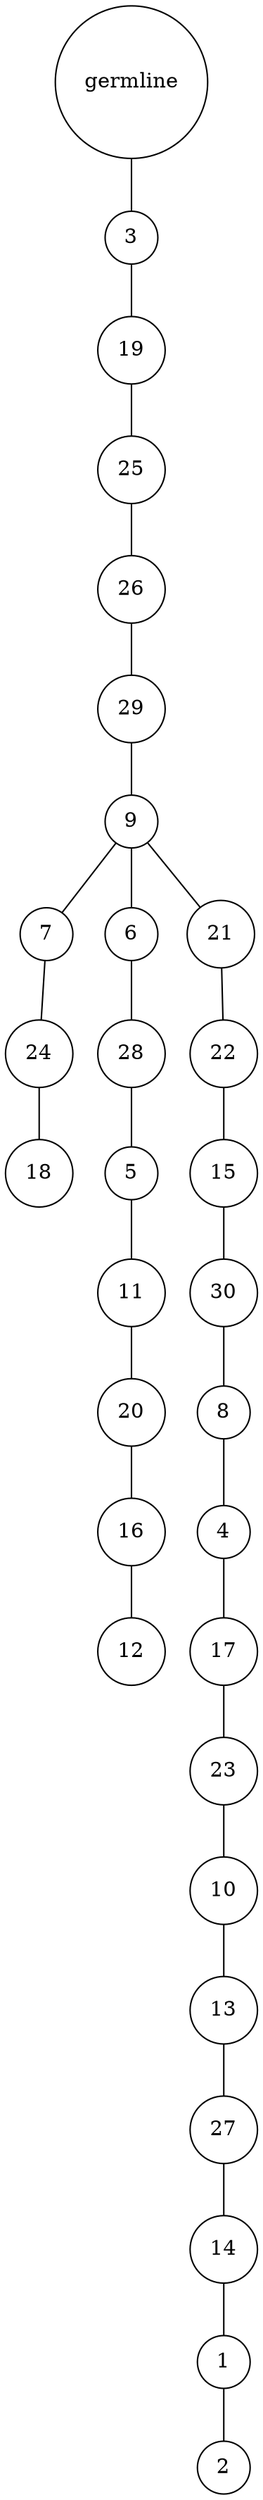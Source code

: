 graph {
	rankdir=UD;
	splines=line;
	node [shape=circle]
	"0x7faa423214c0" [label="germline"];
	"0x7faa423214f0" [label="3"];
	"0x7faa423214c0" -- "0x7faa423214f0" ;
	"0x7faa42321520" [label="19"];
	"0x7faa423214f0" -- "0x7faa42321520" ;
	"0x7faa42321550" [label="25"];
	"0x7faa42321520" -- "0x7faa42321550" ;
	"0x7faa42321580" [label="26"];
	"0x7faa42321550" -- "0x7faa42321580" ;
	"0x7faa423215b0" [label="29"];
	"0x7faa42321580" -- "0x7faa423215b0" ;
	"0x7faa423215e0" [label="9"];
	"0x7faa423215b0" -- "0x7faa423215e0" ;
	"0x7faa42321610" [label="7"];
	"0x7faa423215e0" -- "0x7faa42321610" ;
	"0x7faa42321640" [label="24"];
	"0x7faa42321610" -- "0x7faa42321640" ;
	"0x7faa42321670" [label="18"];
	"0x7faa42321640" -- "0x7faa42321670" ;
	"0x7faa423216a0" [label="6"];
	"0x7faa423215e0" -- "0x7faa423216a0" ;
	"0x7faa423216d0" [label="28"];
	"0x7faa423216a0" -- "0x7faa423216d0" ;
	"0x7faa42321700" [label="5"];
	"0x7faa423216d0" -- "0x7faa42321700" ;
	"0x7faa42321730" [label="11"];
	"0x7faa42321700" -- "0x7faa42321730" ;
	"0x7faa42321760" [label="20"];
	"0x7faa42321730" -- "0x7faa42321760" ;
	"0x7faa42321790" [label="16"];
	"0x7faa42321760" -- "0x7faa42321790" ;
	"0x7faa423217c0" [label="12"];
	"0x7faa42321790" -- "0x7faa423217c0" ;
	"0x7faa423217f0" [label="21"];
	"0x7faa423215e0" -- "0x7faa423217f0" ;
	"0x7faa42321820" [label="22"];
	"0x7faa423217f0" -- "0x7faa42321820" ;
	"0x7faa42321850" [label="15"];
	"0x7faa42321820" -- "0x7faa42321850" ;
	"0x7faa42321880" [label="30"];
	"0x7faa42321850" -- "0x7faa42321880" ;
	"0x7faa423218b0" [label="8"];
	"0x7faa42321880" -- "0x7faa423218b0" ;
	"0x7faa423218e0" [label="4"];
	"0x7faa423218b0" -- "0x7faa423218e0" ;
	"0x7faa42321910" [label="17"];
	"0x7faa423218e0" -- "0x7faa42321910" ;
	"0x7faa42321940" [label="23"];
	"0x7faa42321910" -- "0x7faa42321940" ;
	"0x7faa42321970" [label="10"];
	"0x7faa42321940" -- "0x7faa42321970" ;
	"0x7faa423219a0" [label="13"];
	"0x7faa42321970" -- "0x7faa423219a0" ;
	"0x7faa423219d0" [label="27"];
	"0x7faa423219a0" -- "0x7faa423219d0" ;
	"0x7faa42321a00" [label="14"];
	"0x7faa423219d0" -- "0x7faa42321a00" ;
	"0x7faa42321a30" [label="1"];
	"0x7faa42321a00" -- "0x7faa42321a30" ;
	"0x7faa42321a60" [label="2"];
	"0x7faa42321a30" -- "0x7faa42321a60" ;
}
